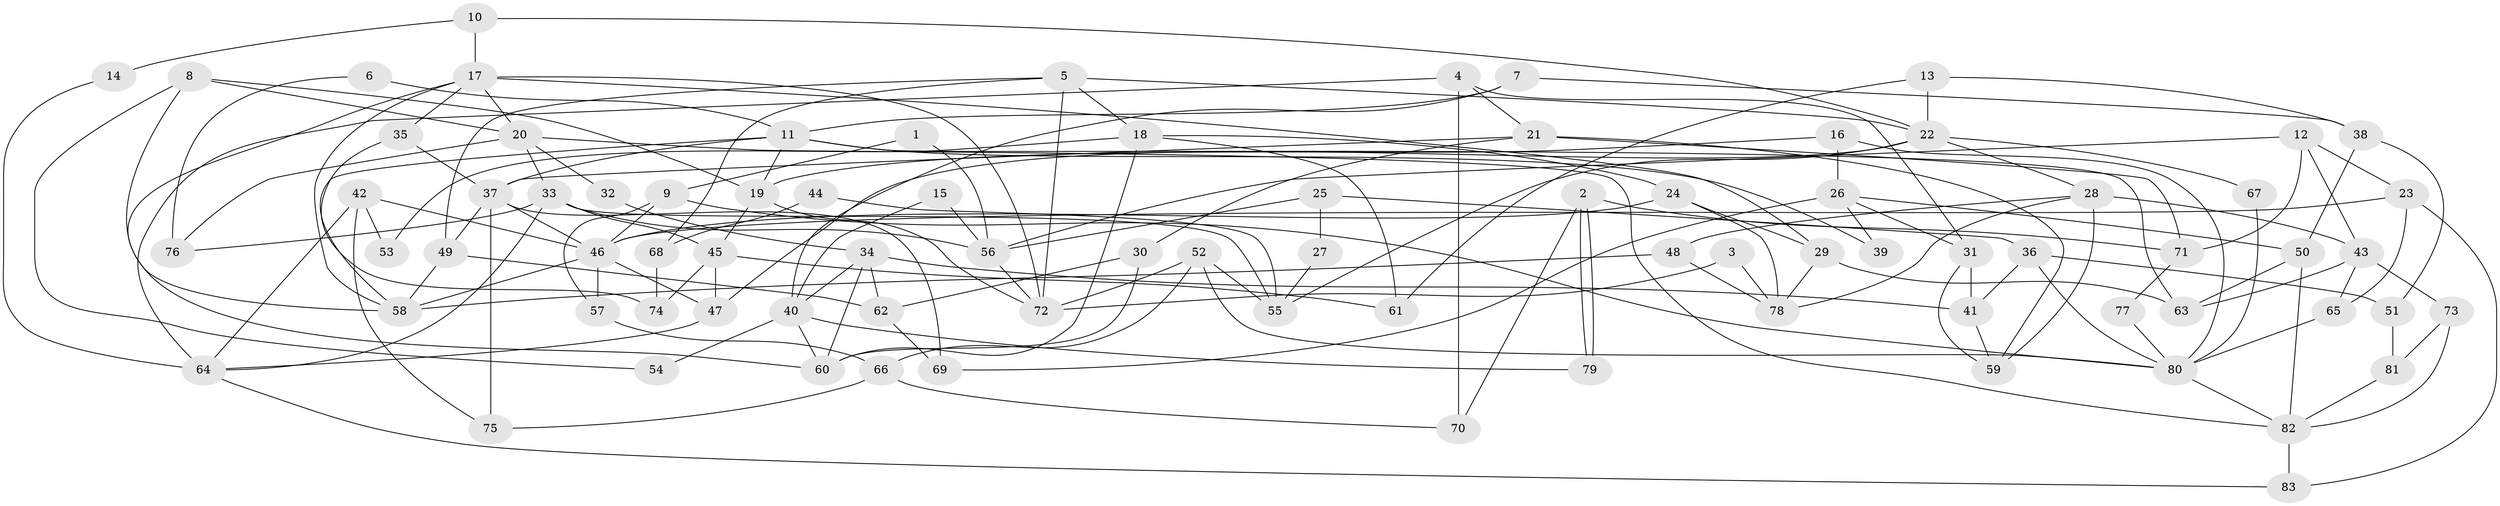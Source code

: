 // Generated by graph-tools (version 1.1) at 2025/11/02/27/25 16:11:23]
// undirected, 83 vertices, 166 edges
graph export_dot {
graph [start="1"]
  node [color=gray90,style=filled];
  1;
  2;
  3;
  4;
  5;
  6;
  7;
  8;
  9;
  10;
  11;
  12;
  13;
  14;
  15;
  16;
  17;
  18;
  19;
  20;
  21;
  22;
  23;
  24;
  25;
  26;
  27;
  28;
  29;
  30;
  31;
  32;
  33;
  34;
  35;
  36;
  37;
  38;
  39;
  40;
  41;
  42;
  43;
  44;
  45;
  46;
  47;
  48;
  49;
  50;
  51;
  52;
  53;
  54;
  55;
  56;
  57;
  58;
  59;
  60;
  61;
  62;
  63;
  64;
  65;
  66;
  67;
  68;
  69;
  70;
  71;
  72;
  73;
  74;
  75;
  76;
  77;
  78;
  79;
  80;
  81;
  82;
  83;
  1 -- 9;
  1 -- 56;
  2 -- 71;
  2 -- 79;
  2 -- 79;
  2 -- 70;
  3 -- 72;
  3 -- 78;
  4 -- 64;
  4 -- 31;
  4 -- 21;
  4 -- 70;
  5 -- 22;
  5 -- 18;
  5 -- 49;
  5 -- 68;
  5 -- 72;
  6 -- 76;
  6 -- 11;
  7 -- 11;
  7 -- 38;
  7 -- 40;
  8 -- 19;
  8 -- 58;
  8 -- 20;
  8 -- 54;
  9 -- 46;
  9 -- 57;
  9 -- 80;
  10 -- 22;
  10 -- 17;
  10 -- 14;
  11 -- 19;
  11 -- 58;
  11 -- 37;
  11 -- 39;
  11 -- 63;
  12 -- 56;
  12 -- 23;
  12 -- 43;
  12 -- 71;
  13 -- 22;
  13 -- 38;
  13 -- 61;
  14 -- 64;
  15 -- 56;
  15 -- 40;
  16 -- 80;
  16 -- 19;
  16 -- 26;
  17 -- 58;
  17 -- 72;
  17 -- 20;
  17 -- 29;
  17 -- 35;
  17 -- 60;
  18 -- 60;
  18 -- 61;
  18 -- 24;
  18 -- 53;
  19 -- 72;
  19 -- 45;
  20 -- 32;
  20 -- 33;
  20 -- 76;
  20 -- 82;
  21 -- 30;
  21 -- 37;
  21 -- 59;
  21 -- 71;
  22 -- 47;
  22 -- 28;
  22 -- 55;
  22 -- 67;
  23 -- 46;
  23 -- 65;
  23 -- 83;
  24 -- 29;
  24 -- 46;
  24 -- 78;
  25 -- 56;
  25 -- 36;
  25 -- 27;
  26 -- 69;
  26 -- 31;
  26 -- 39;
  26 -- 50;
  27 -- 55;
  28 -- 43;
  28 -- 78;
  28 -- 48;
  28 -- 59;
  29 -- 78;
  29 -- 63;
  30 -- 60;
  30 -- 62;
  31 -- 59;
  31 -- 41;
  32 -- 34;
  33 -- 64;
  33 -- 45;
  33 -- 55;
  33 -- 56;
  33 -- 76;
  34 -- 41;
  34 -- 60;
  34 -- 40;
  34 -- 62;
  35 -- 37;
  35 -- 74;
  36 -- 80;
  36 -- 41;
  36 -- 51;
  37 -- 46;
  37 -- 49;
  37 -- 69;
  37 -- 75;
  38 -- 51;
  38 -- 50;
  40 -- 54;
  40 -- 60;
  40 -- 79;
  41 -- 59;
  42 -- 75;
  42 -- 46;
  42 -- 53;
  42 -- 64;
  43 -- 63;
  43 -- 65;
  43 -- 73;
  44 -- 68;
  44 -- 55;
  45 -- 47;
  45 -- 61;
  45 -- 74;
  46 -- 47;
  46 -- 57;
  46 -- 58;
  47 -- 64;
  48 -- 58;
  48 -- 78;
  49 -- 58;
  49 -- 62;
  50 -- 63;
  50 -- 82;
  51 -- 81;
  52 -- 55;
  52 -- 80;
  52 -- 66;
  52 -- 72;
  56 -- 72;
  57 -- 66;
  62 -- 69;
  64 -- 83;
  65 -- 80;
  66 -- 70;
  66 -- 75;
  67 -- 80;
  68 -- 74;
  71 -- 77;
  73 -- 82;
  73 -- 81;
  77 -- 80;
  80 -- 82;
  81 -- 82;
  82 -- 83;
}
